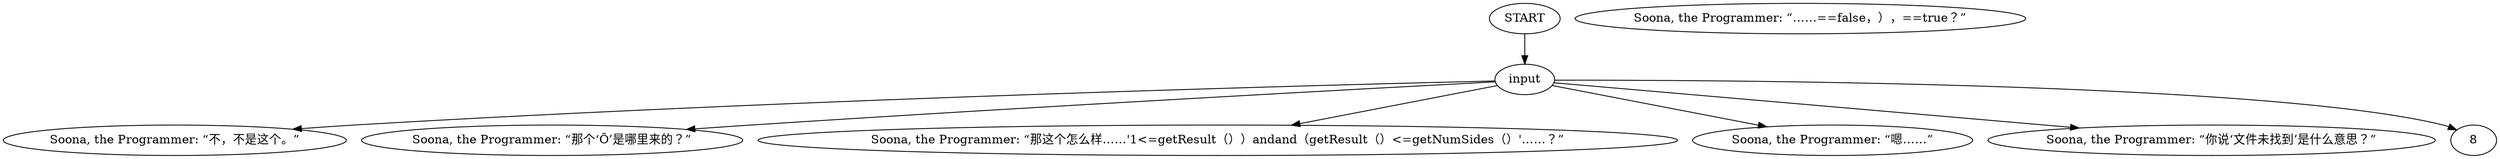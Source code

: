 # ICE / SOONA barks
# Things Noid says inside the church.
# ==================================================
digraph G {
	  0 [label="START"];
	  1 [label="input"];
	  2 [label="Soona, the Programmer: “不，不是这个。”"];
	  3 [label="Soona, the Programmer: “那个‘Õ’是哪里来的？”"];
	  4 [label="Soona, the Programmer: “……==false，），==true？”"];
	  5 [label="Soona, the Programmer: “那这个怎么样……'1<=getResult（））andand（getResult（）<=getNumSides（）'……？”"];
	  6 [label="Soona, the Programmer: “嗯……”"];
	  7 [label="Soona, the Programmer: “你说‘文件未找到’是什么意思？”"];
	  0 -> 1
	  1 -> 2
	  1 -> 3
	  1 -> 5
	  1 -> 6
	  1 -> 7
	  1 -> 8
}

